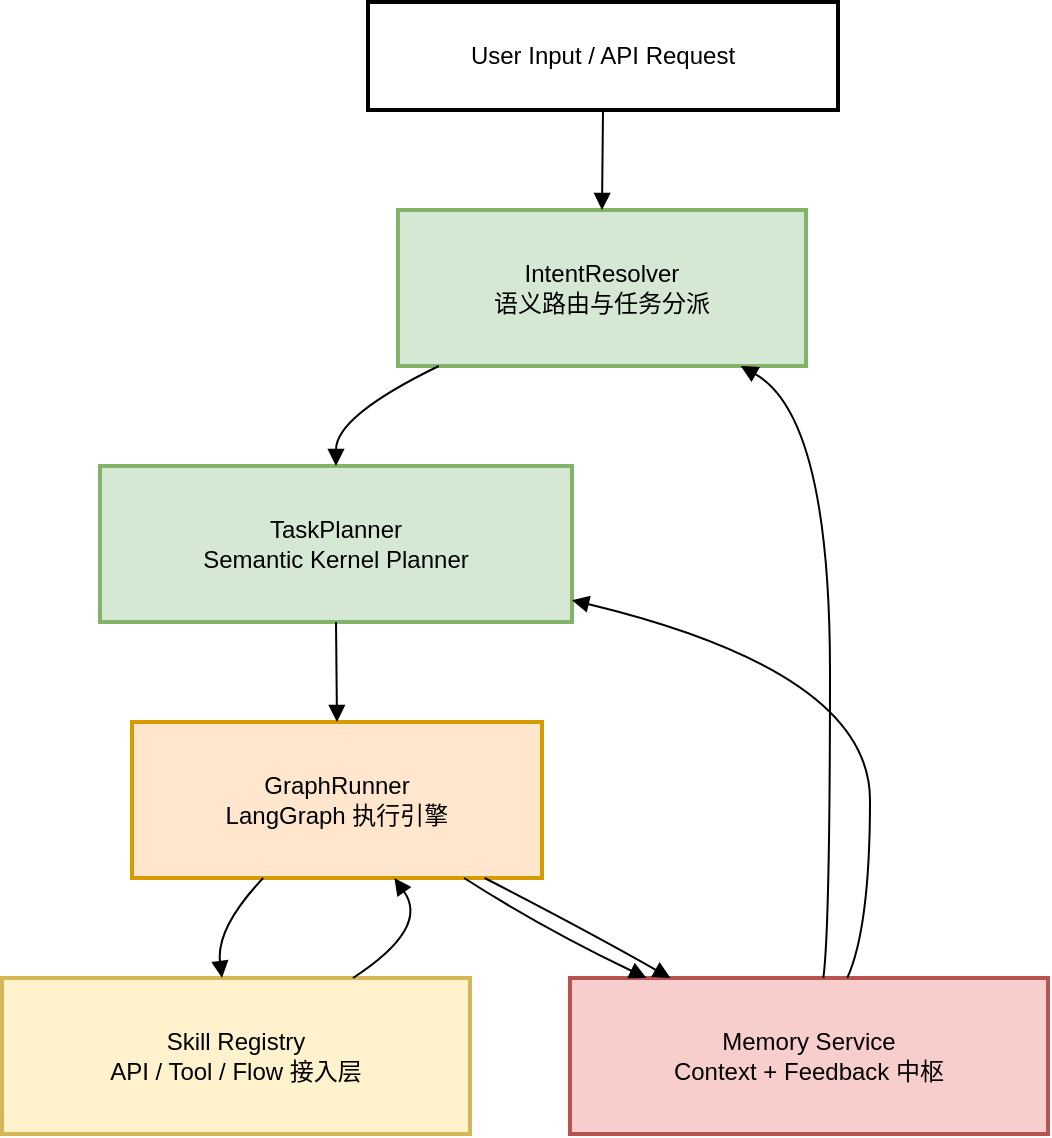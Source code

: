 <mxfile version="28.2.8">
  <diagram name="第 1 页" id="wOZ7Y7imh2JIkPcxJxJv">
    <mxGraphModel dx="1018" dy="571" grid="1" gridSize="10" guides="1" tooltips="1" connect="1" arrows="1" fold="1" page="1" pageScale="1" pageWidth="827" pageHeight="1169" math="0" shadow="0">
      <root>
        <mxCell id="0" />
        <mxCell id="1" parent="0" />
        <mxCell id="YaP22IGALFk07EvjBMXP-1" value="User Input / API Request" style="whiteSpace=wrap;strokeWidth=2;" vertex="1" parent="1">
          <mxGeometry x="203" y="20" width="235" height="54" as="geometry" />
        </mxCell>
        <mxCell id="YaP22IGALFk07EvjBMXP-2" value="IntentResolver&#xa;语义路由与任务分派" style="whiteSpace=wrap;strokeWidth=2;fillColor=#d5e8d4;strokeColor=#82b366;" vertex="1" parent="1">
          <mxGeometry x="218" y="124" width="204" height="78" as="geometry" />
        </mxCell>
        <mxCell id="YaP22IGALFk07EvjBMXP-3" value="TaskPlanner&#xa;Semantic Kernel Planner" style="whiteSpace=wrap;strokeWidth=2;fillColor=#d5e8d4;strokeColor=#82b366;" vertex="1" parent="1">
          <mxGeometry x="69" y="252" width="236" height="78" as="geometry" />
        </mxCell>
        <mxCell id="YaP22IGALFk07EvjBMXP-4" value="GraphRunner&#xa;LangGraph 执行引擎" style="whiteSpace=wrap;strokeWidth=2;fillColor=#ffe6cc;strokeColor=#d79b00;" vertex="1" parent="1">
          <mxGeometry x="85" y="380" width="205" height="78" as="geometry" />
        </mxCell>
        <mxCell id="YaP22IGALFk07EvjBMXP-5" value="Skill Registry&#xa;API / Tool / Flow 接入层" style="whiteSpace=wrap;strokeWidth=2;fillColor=#fff2cc;strokeColor=#d6b656;" vertex="1" parent="1">
          <mxGeometry x="20" y="508" width="234" height="78" as="geometry" />
        </mxCell>
        <mxCell id="YaP22IGALFk07EvjBMXP-6" value="Memory Service&#xa;Context + Feedback 中枢" style="whiteSpace=wrap;strokeWidth=2;fillColor=#f8cecc;strokeColor=#b85450;" vertex="1" parent="1">
          <mxGeometry x="304" y="508" width="239" height="78" as="geometry" />
        </mxCell>
        <mxCell id="YaP22IGALFk07EvjBMXP-7" value="" style="curved=1;startArrow=none;endArrow=block;exitX=0.5;exitY=1;entryX=0.5;entryY=0;rounded=0;" edge="1" parent="1" source="YaP22IGALFk07EvjBMXP-1" target="YaP22IGALFk07EvjBMXP-2">
          <mxGeometry relative="1" as="geometry">
            <Array as="points" />
          </mxGeometry>
        </mxCell>
        <mxCell id="YaP22IGALFk07EvjBMXP-8" value="" style="curved=1;startArrow=none;endArrow=block;exitX=0.1;exitY=1;entryX=0.5;entryY=0;rounded=0;" edge="1" parent="1" source="YaP22IGALFk07EvjBMXP-2" target="YaP22IGALFk07EvjBMXP-3">
          <mxGeometry relative="1" as="geometry">
            <Array as="points">
              <mxPoint x="187" y="227" />
            </Array>
          </mxGeometry>
        </mxCell>
        <mxCell id="YaP22IGALFk07EvjBMXP-9" value="" style="curved=1;startArrow=none;endArrow=block;exitX=0.5;exitY=1;entryX=0.5;entryY=0;rounded=0;" edge="1" parent="1" source="YaP22IGALFk07EvjBMXP-3" target="YaP22IGALFk07EvjBMXP-4">
          <mxGeometry relative="1" as="geometry">
            <Array as="points" />
          </mxGeometry>
        </mxCell>
        <mxCell id="YaP22IGALFk07EvjBMXP-10" value="" style="curved=1;startArrow=none;endArrow=block;exitX=0.32;exitY=1;entryX=0.47;entryY=0;rounded=0;" edge="1" parent="1" source="YaP22IGALFk07EvjBMXP-4" target="YaP22IGALFk07EvjBMXP-5">
          <mxGeometry relative="1" as="geometry">
            <Array as="points">
              <mxPoint x="127" y="483" />
            </Array>
          </mxGeometry>
        </mxCell>
        <mxCell id="YaP22IGALFk07EvjBMXP-11" value="" style="curved=1;startArrow=none;endArrow=block;exitX=0.75;exitY=0;entryX=0.64;entryY=1;rounded=0;" edge="1" parent="1" source="YaP22IGALFk07EvjBMXP-5" target="YaP22IGALFk07EvjBMXP-4">
          <mxGeometry relative="1" as="geometry">
            <Array as="points">
              <mxPoint x="234" y="483" />
            </Array>
          </mxGeometry>
        </mxCell>
        <mxCell id="YaP22IGALFk07EvjBMXP-12" value="" style="curved=1;startArrow=none;endArrow=block;exitX=0.81;exitY=1;entryX=0.16;entryY=0;rounded=0;" edge="1" parent="1" source="YaP22IGALFk07EvjBMXP-4" target="YaP22IGALFk07EvjBMXP-6">
          <mxGeometry relative="1" as="geometry">
            <Array as="points">
              <mxPoint x="290" y="483" />
            </Array>
          </mxGeometry>
        </mxCell>
        <mxCell id="YaP22IGALFk07EvjBMXP-13" value="" style="curved=1;startArrow=none;endArrow=block;exitX=0.53;exitY=0;entryX=0.84;entryY=1;rounded=0;" edge="1" parent="1" source="YaP22IGALFk07EvjBMXP-6" target="YaP22IGALFk07EvjBMXP-2">
          <mxGeometry relative="1" as="geometry">
            <Array as="points">
              <mxPoint x="434" y="483" />
              <mxPoint x="434" y="227" />
            </Array>
          </mxGeometry>
        </mxCell>
        <mxCell id="YaP22IGALFk07EvjBMXP-14" value="" style="curved=1;startArrow=none;endArrow=block;exitX=0.58;exitY=0;entryX=1;entryY=0.86;rounded=0;" edge="1" parent="1" source="YaP22IGALFk07EvjBMXP-6" target="YaP22IGALFk07EvjBMXP-3">
          <mxGeometry relative="1" as="geometry">
            <Array as="points">
              <mxPoint x="454" y="483" />
              <mxPoint x="454" y="355" />
            </Array>
          </mxGeometry>
        </mxCell>
        <mxCell id="YaP22IGALFk07EvjBMXP-15" value="" style="curved=1;startArrow=none;endArrow=block;exitX=0.86;exitY=1;entryX=0.21;entryY=0;rounded=0;" edge="1" parent="1" source="YaP22IGALFk07EvjBMXP-4" target="YaP22IGALFk07EvjBMXP-6">
          <mxGeometry relative="1" as="geometry">
            <Array as="points">
              <mxPoint x="310" y="483" />
            </Array>
          </mxGeometry>
        </mxCell>
      </root>
    </mxGraphModel>
  </diagram>
</mxfile>
